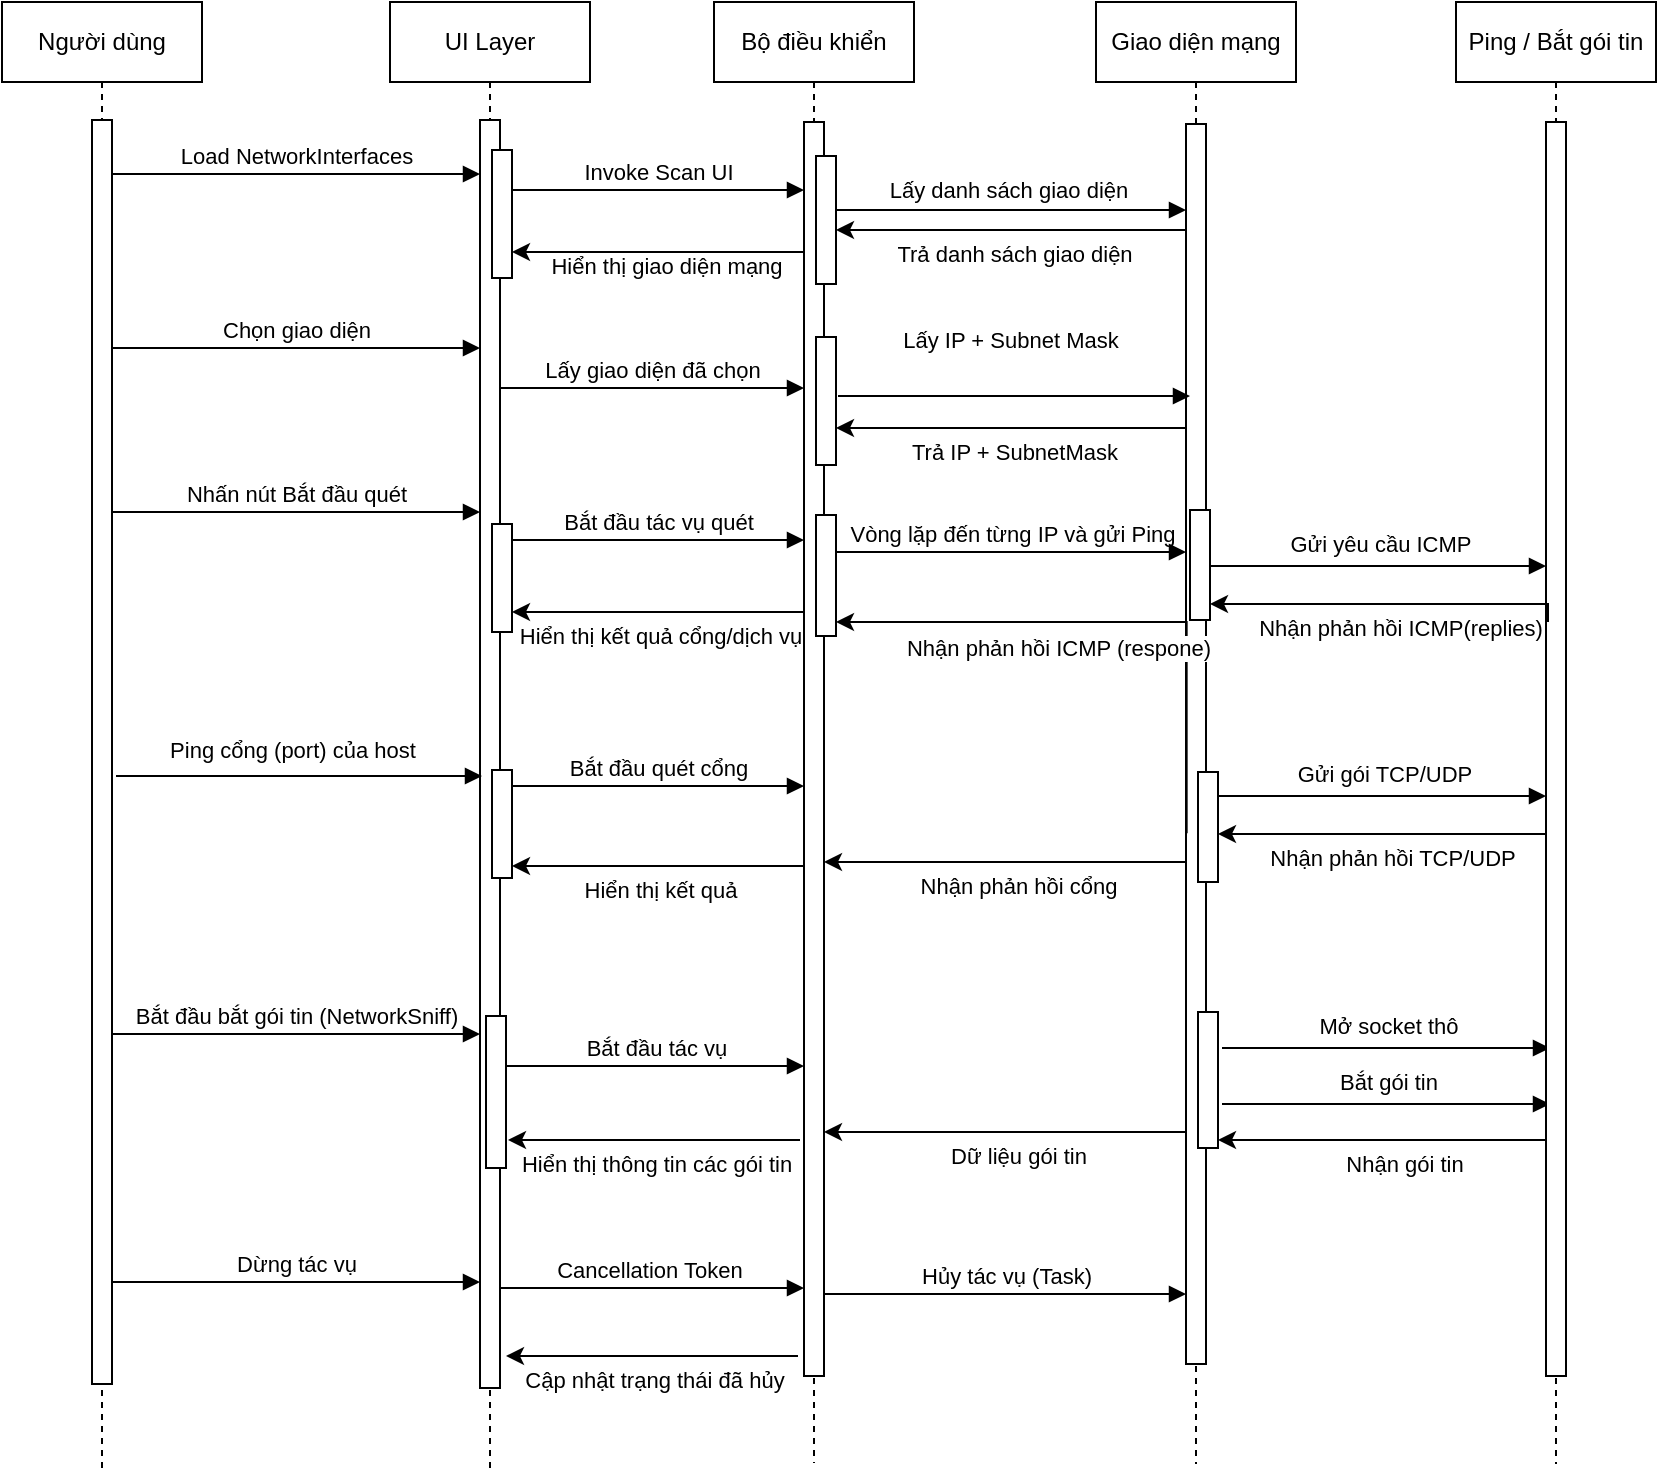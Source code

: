<mxfile version="24.8.4">
  <diagram name="Page-1" id="2YBvvXClWsGukQMizWep">
    <mxGraphModel dx="1609" dy="777" grid="0" gridSize="10" guides="1" tooltips="1" connect="1" arrows="1" fold="1" page="0" pageScale="1" pageWidth="850" pageHeight="1100" math="0" shadow="0">
      <root>
        <mxCell id="0" />
        <mxCell id="1" parent="0" />
        <mxCell id="aM9ryv3xv72pqoxQDRHE-1" value="Người dùng" style="shape=umlLifeline;perimeter=lifelinePerimeter;whiteSpace=wrap;html=1;container=0;dropTarget=0;collapsible=0;recursiveResize=0;outlineConnect=0;portConstraint=eastwest;newEdgeStyle={&quot;edgeStyle&quot;:&quot;elbowEdgeStyle&quot;,&quot;elbow&quot;:&quot;vertical&quot;,&quot;curved&quot;:0,&quot;rounded&quot;:0};" parent="1" vertex="1">
          <mxGeometry x="26" y="34" width="100" height="733" as="geometry" />
        </mxCell>
        <mxCell id="aM9ryv3xv72pqoxQDRHE-2" value="" style="html=1;points=[];perimeter=orthogonalPerimeter;outlineConnect=0;targetShapes=umlLifeline;portConstraint=eastwest;newEdgeStyle={&quot;edgeStyle&quot;:&quot;elbowEdgeStyle&quot;,&quot;elbow&quot;:&quot;vertical&quot;,&quot;curved&quot;:0,&quot;rounded&quot;:0};" parent="aM9ryv3xv72pqoxQDRHE-1" vertex="1">
          <mxGeometry x="45" y="59" width="10" height="632" as="geometry" />
        </mxCell>
        <mxCell id="aM9ryv3xv72pqoxQDRHE-5" value="UI Layer" style="shape=umlLifeline;perimeter=lifelinePerimeter;whiteSpace=wrap;html=1;container=0;dropTarget=0;collapsible=0;recursiveResize=0;outlineConnect=0;portConstraint=eastwest;newEdgeStyle={&quot;edgeStyle&quot;:&quot;elbowEdgeStyle&quot;,&quot;elbow&quot;:&quot;vertical&quot;,&quot;curved&quot;:0,&quot;rounded&quot;:0};" parent="1" vertex="1">
          <mxGeometry x="220" y="34" width="100" height="735" as="geometry" />
        </mxCell>
        <mxCell id="aM9ryv3xv72pqoxQDRHE-6" value="" style="html=1;points=[];perimeter=orthogonalPerimeter;outlineConnect=0;targetShapes=umlLifeline;portConstraint=eastwest;newEdgeStyle={&quot;edgeStyle&quot;:&quot;elbowEdgeStyle&quot;,&quot;elbow&quot;:&quot;vertical&quot;,&quot;curved&quot;:0,&quot;rounded&quot;:0};" parent="aM9ryv3xv72pqoxQDRHE-5" vertex="1">
          <mxGeometry x="45" y="59" width="10" height="634" as="geometry" />
        </mxCell>
        <mxCell id="iuqKPv92NeVDRZBpSyrp-15" value="" style="html=1;points=[];perimeter=orthogonalPerimeter;outlineConnect=0;targetShapes=umlLifeline;portConstraint=eastwest;newEdgeStyle={&quot;edgeStyle&quot;:&quot;elbowEdgeStyle&quot;,&quot;elbow&quot;:&quot;vertical&quot;,&quot;curved&quot;:0,&quot;rounded&quot;:0};" parent="aM9ryv3xv72pqoxQDRHE-5" vertex="1">
          <mxGeometry x="51" y="74" width="10" height="64" as="geometry" />
        </mxCell>
        <mxCell id="Ei_4ni7s7OjqMgfxcry7-41" value="" style="html=1;points=[];perimeter=orthogonalPerimeter;outlineConnect=0;targetShapes=umlLifeline;portConstraint=eastwest;newEdgeStyle={&quot;edgeStyle&quot;:&quot;elbowEdgeStyle&quot;,&quot;elbow&quot;:&quot;vertical&quot;,&quot;curved&quot;:0,&quot;rounded&quot;:0};" vertex="1" parent="aM9ryv3xv72pqoxQDRHE-5">
          <mxGeometry x="51" y="261" width="10" height="54" as="geometry" />
        </mxCell>
        <mxCell id="Ei_4ni7s7OjqMgfxcry7-43" value="" style="html=1;points=[];perimeter=orthogonalPerimeter;outlineConnect=0;targetShapes=umlLifeline;portConstraint=eastwest;newEdgeStyle={&quot;edgeStyle&quot;:&quot;elbowEdgeStyle&quot;,&quot;elbow&quot;:&quot;vertical&quot;,&quot;curved&quot;:0,&quot;rounded&quot;:0};" vertex="1" parent="aM9ryv3xv72pqoxQDRHE-5">
          <mxGeometry x="48" y="507" width="10" height="76" as="geometry" />
        </mxCell>
        <mxCell id="Ei_4ni7s7OjqMgfxcry7-42" value="" style="html=1;points=[];perimeter=orthogonalPerimeter;outlineConnect=0;targetShapes=umlLifeline;portConstraint=eastwest;newEdgeStyle={&quot;edgeStyle&quot;:&quot;elbowEdgeStyle&quot;,&quot;elbow&quot;:&quot;vertical&quot;,&quot;curved&quot;:0,&quot;rounded&quot;:0};" vertex="1" parent="aM9ryv3xv72pqoxQDRHE-5">
          <mxGeometry x="51" y="384" width="10" height="54" as="geometry" />
        </mxCell>
        <mxCell id="Ei_4ni7s7OjqMgfxcry7-28" value="Bắt đầu quét cổng" style="html=1;verticalAlign=bottom;endArrow=block;edgeStyle=elbowEdgeStyle;elbow=vertical;curved=0;rounded=0;" edge="1" parent="aM9ryv3xv72pqoxQDRHE-5" source="Ei_4ni7s7OjqMgfxcry7-42">
          <mxGeometry relative="1" as="geometry">
            <mxPoint x="55" y="276" as="sourcePoint" />
            <Array as="points">
              <mxPoint x="168" y="392" />
              <mxPoint x="136" y="387" />
              <mxPoint x="151" y="276" />
              <mxPoint x="133" y="207" />
              <mxPoint x="108" y="108" />
            </Array>
            <mxPoint x="207" y="392" as="targetPoint" />
          </mxGeometry>
        </mxCell>
        <mxCell id="Ei_4ni7s7OjqMgfxcry7-38" value="" style="edgeStyle=elbowEdgeStyle;rounded=0;orthogonalLoop=1;jettySize=auto;html=1;elbow=vertical;curved=0;" edge="1" parent="aM9ryv3xv72pqoxQDRHE-5" target="Ei_4ni7s7OjqMgfxcry7-42">
          <mxGeometry relative="1" as="geometry">
            <mxPoint x="207" y="432" as="sourcePoint" />
            <mxPoint x="57" y="437" as="targetPoint" />
            <Array as="points">
              <mxPoint x="153" y="432" />
              <mxPoint x="116" y="458" />
              <mxPoint x="65" y="465" />
            </Array>
          </mxGeometry>
        </mxCell>
        <mxCell id="Ei_4ni7s7OjqMgfxcry7-39" value="Hiển thị kết quả" style="edgeLabel;html=1;align=center;verticalAlign=middle;resizable=0;points=[];" vertex="1" connectable="0" parent="Ei_4ni7s7OjqMgfxcry7-38">
          <mxGeometry x="-0.064" y="2" relative="1" as="geometry">
            <mxPoint x="-4" y="10" as="offset" />
          </mxGeometry>
        </mxCell>
        <mxCell id="aM9ryv3xv72pqoxQDRHE-7" value="Load NetworkInterfaces" style="html=1;verticalAlign=bottom;endArrow=block;edgeStyle=elbowEdgeStyle;elbow=vertical;curved=0;rounded=0;" parent="1" source="aM9ryv3xv72pqoxQDRHE-2" target="aM9ryv3xv72pqoxQDRHE-6" edge="1">
          <mxGeometry relative="1" as="geometry">
            <mxPoint x="195" y="130" as="sourcePoint" />
            <Array as="points">
              <mxPoint x="180" y="120" />
            </Array>
          </mxGeometry>
        </mxCell>
        <mxCell id="iuqKPv92NeVDRZBpSyrp-1" value="Bộ điều khiển" style="shape=umlLifeline;perimeter=lifelinePerimeter;whiteSpace=wrap;html=1;container=0;dropTarget=0;collapsible=0;recursiveResize=0;outlineConnect=0;portConstraint=eastwest;newEdgeStyle={&quot;edgeStyle&quot;:&quot;elbowEdgeStyle&quot;,&quot;elbow&quot;:&quot;vertical&quot;,&quot;curved&quot;:0,&quot;rounded&quot;:0};" parent="1" vertex="1">
          <mxGeometry x="382" y="34" width="100" height="730.5" as="geometry" />
        </mxCell>
        <mxCell id="iuqKPv92NeVDRZBpSyrp-2" value="" style="html=1;points=[];perimeter=orthogonalPerimeter;outlineConnect=0;targetShapes=umlLifeline;portConstraint=eastwest;newEdgeStyle={&quot;edgeStyle&quot;:&quot;elbowEdgeStyle&quot;,&quot;elbow&quot;:&quot;vertical&quot;,&quot;curved&quot;:0,&quot;rounded&quot;:0};" parent="iuqKPv92NeVDRZBpSyrp-1" vertex="1">
          <mxGeometry x="45" y="60" width="10" height="627" as="geometry" />
        </mxCell>
        <mxCell id="iuqKPv92NeVDRZBpSyrp-16" value="" style="html=1;points=[];perimeter=orthogonalPerimeter;outlineConnect=0;targetShapes=umlLifeline;portConstraint=eastwest;newEdgeStyle={&quot;edgeStyle&quot;:&quot;elbowEdgeStyle&quot;,&quot;elbow&quot;:&quot;vertical&quot;,&quot;curved&quot;:0,&quot;rounded&quot;:0};" parent="iuqKPv92NeVDRZBpSyrp-1" vertex="1">
          <mxGeometry x="51" y="77" width="10" height="64" as="geometry" />
        </mxCell>
        <mxCell id="iuqKPv92NeVDRZBpSyrp-26" value="" style="html=1;points=[];perimeter=orthogonalPerimeter;outlineConnect=0;targetShapes=umlLifeline;portConstraint=eastwest;newEdgeStyle={&quot;edgeStyle&quot;:&quot;elbowEdgeStyle&quot;,&quot;elbow&quot;:&quot;vertical&quot;,&quot;curved&quot;:0,&quot;rounded&quot;:0};" parent="iuqKPv92NeVDRZBpSyrp-1" vertex="1">
          <mxGeometry x="51" y="167.5" width="10" height="64" as="geometry" />
        </mxCell>
        <mxCell id="Ei_4ni7s7OjqMgfxcry7-27" value="" style="html=1;points=[];perimeter=orthogonalPerimeter;outlineConnect=0;targetShapes=umlLifeline;portConstraint=eastwest;newEdgeStyle={&quot;edgeStyle&quot;:&quot;elbowEdgeStyle&quot;,&quot;elbow&quot;:&quot;vertical&quot;,&quot;curved&quot;:0,&quot;rounded&quot;:0};" vertex="1" parent="iuqKPv92NeVDRZBpSyrp-1">
          <mxGeometry x="51" y="256.5" width="10" height="60.5" as="geometry" />
        </mxCell>
        <mxCell id="iuqKPv92NeVDRZBpSyrp-10" value="" style="edgeStyle=elbowEdgeStyle;rounded=0;orthogonalLoop=1;jettySize=auto;html=1;elbow=vertical;curved=0;" parent="1" source="iuqKPv92NeVDRZBpSyrp-4" target="iuqKPv92NeVDRZBpSyrp-16" edge="1">
          <mxGeometry relative="1" as="geometry">
            <mxPoint x="575.5" y="155" as="sourcePoint" />
            <mxPoint x="441" y="153" as="targetPoint" />
            <Array as="points">
              <mxPoint x="498" y="148" />
              <mxPoint x="447" y="155" />
            </Array>
          </mxGeometry>
        </mxCell>
        <mxCell id="iuqKPv92NeVDRZBpSyrp-11" value="Trả danh sách giao diện" style="edgeLabel;html=1;align=center;verticalAlign=middle;resizable=0;points=[];" parent="iuqKPv92NeVDRZBpSyrp-10" vertex="1" connectable="0">
          <mxGeometry x="-0.064" y="2" relative="1" as="geometry">
            <mxPoint x="-4" y="10" as="offset" />
          </mxGeometry>
        </mxCell>
        <mxCell id="iuqKPv92NeVDRZBpSyrp-14" value="Hiển thị giao diện mạng" style="edgeLabel;html=1;align=center;verticalAlign=middle;resizable=0;points=[];" parent="iuqKPv92NeVDRZBpSyrp-10" vertex="1" connectable="0">
          <mxGeometry x="-0.064" y="2" relative="1" as="geometry">
            <mxPoint x="-178" y="16" as="offset" />
          </mxGeometry>
        </mxCell>
        <mxCell id="iuqKPv92NeVDRZBpSyrp-3" value="Giao diện mạng" style="shape=umlLifeline;perimeter=lifelinePerimeter;whiteSpace=wrap;html=1;container=0;dropTarget=0;collapsible=0;recursiveResize=0;outlineConnect=0;portConstraint=eastwest;newEdgeStyle={&quot;edgeStyle&quot;:&quot;elbowEdgeStyle&quot;,&quot;elbow&quot;:&quot;vertical&quot;,&quot;curved&quot;:0,&quot;rounded&quot;:0};" parent="1" vertex="1">
          <mxGeometry x="573" y="34" width="100" height="731" as="geometry" />
        </mxCell>
        <mxCell id="iuqKPv92NeVDRZBpSyrp-4" value="" style="html=1;points=[];perimeter=orthogonalPerimeter;outlineConnect=0;targetShapes=umlLifeline;portConstraint=eastwest;newEdgeStyle={&quot;edgeStyle&quot;:&quot;elbowEdgeStyle&quot;,&quot;elbow&quot;:&quot;vertical&quot;,&quot;curved&quot;:0,&quot;rounded&quot;:0};" parent="iuqKPv92NeVDRZBpSyrp-3" vertex="1">
          <mxGeometry x="45" y="61" width="10" height="620" as="geometry" />
        </mxCell>
        <mxCell id="Ei_4ni7s7OjqMgfxcry7-10" value="" style="html=1;points=[];perimeter=orthogonalPerimeter;outlineConnect=0;targetShapes=umlLifeline;portConstraint=eastwest;newEdgeStyle={&quot;edgeStyle&quot;:&quot;elbowEdgeStyle&quot;,&quot;elbow&quot;:&quot;vertical&quot;,&quot;curved&quot;:0,&quot;rounded&quot;:0};" vertex="1" parent="iuqKPv92NeVDRZBpSyrp-3">
          <mxGeometry x="47" y="254" width="10" height="55" as="geometry" />
        </mxCell>
        <mxCell id="Ei_4ni7s7OjqMgfxcry7-50" value="" style="html=1;points=[];perimeter=orthogonalPerimeter;outlineConnect=0;targetShapes=umlLifeline;portConstraint=eastwest;newEdgeStyle={&quot;edgeStyle&quot;:&quot;elbowEdgeStyle&quot;,&quot;elbow&quot;:&quot;vertical&quot;,&quot;curved&quot;:0,&quot;rounded&quot;:0};" vertex="1" parent="iuqKPv92NeVDRZBpSyrp-3">
          <mxGeometry x="51" y="505" width="10" height="68" as="geometry" />
        </mxCell>
        <mxCell id="Ei_4ni7s7OjqMgfxcry7-47" value="Mở socket thô" style="html=1;verticalAlign=bottom;endArrow=block;edgeStyle=elbowEdgeStyle;elbow=vertical;curved=0;rounded=0;" edge="1" parent="iuqKPv92NeVDRZBpSyrp-3">
          <mxGeometry x="0.012" y="2" relative="1" as="geometry">
            <mxPoint x="63" y="523" as="sourcePoint" />
            <Array as="points">
              <mxPoint x="99" y="523" />
              <mxPoint x="108" y="535" />
              <mxPoint x="123" y="529" />
              <mxPoint x="226" y="539" />
            </Array>
            <mxPoint x="227" y="523" as="targetPoint" />
            <mxPoint as="offset" />
          </mxGeometry>
        </mxCell>
        <mxCell id="Ei_4ni7s7OjqMgfxcry7-51" value="Bắt gói tin" style="html=1;verticalAlign=bottom;endArrow=block;edgeStyle=elbowEdgeStyle;elbow=vertical;curved=0;rounded=0;" edge="1" parent="iuqKPv92NeVDRZBpSyrp-3">
          <mxGeometry x="0.012" y="2" relative="1" as="geometry">
            <mxPoint x="63" y="551" as="sourcePoint" />
            <Array as="points">
              <mxPoint x="99" y="551" />
              <mxPoint x="108" y="563" />
              <mxPoint x="123" y="557" />
              <mxPoint x="226" y="567" />
            </Array>
            <mxPoint x="227" y="551" as="targetPoint" />
            <mxPoint as="offset" />
          </mxGeometry>
        </mxCell>
        <mxCell id="Ei_4ni7s7OjqMgfxcry7-48" value="" style="edgeStyle=elbowEdgeStyle;rounded=0;orthogonalLoop=1;jettySize=auto;html=1;elbow=vertical;curved=0;" edge="1" target="Ei_4ni7s7OjqMgfxcry7-50" parent="iuqKPv92NeVDRZBpSyrp-3">
          <mxGeometry relative="1" as="geometry">
            <mxPoint x="228" y="561" as="sourcePoint" />
            <mxPoint x="58" y="548" as="targetPoint" />
            <Array as="points">
              <mxPoint x="119" y="569" />
              <mxPoint x="102" y="561" />
              <mxPoint x="96" y="555" />
              <mxPoint x="162" y="570" />
              <mxPoint x="118" y="579" />
              <mxPoint x="67" y="586" />
            </Array>
          </mxGeometry>
        </mxCell>
        <mxCell id="Ei_4ni7s7OjqMgfxcry7-49" value="Nhận gói tin" style="edgeLabel;html=1;align=center;verticalAlign=middle;resizable=0;points=[];" vertex="1" connectable="0" parent="Ei_4ni7s7OjqMgfxcry7-48">
          <mxGeometry x="-0.064" y="2" relative="1" as="geometry">
            <mxPoint y="10" as="offset" />
          </mxGeometry>
        </mxCell>
        <mxCell id="Ei_4ni7s7OjqMgfxcry7-30" value="" style="html=1;points=[];perimeter=orthogonalPerimeter;outlineConnect=0;targetShapes=umlLifeline;portConstraint=eastwest;newEdgeStyle={&quot;edgeStyle&quot;:&quot;elbowEdgeStyle&quot;,&quot;elbow&quot;:&quot;vertical&quot;,&quot;curved&quot;:0,&quot;rounded&quot;:0};" vertex="1" parent="iuqKPv92NeVDRZBpSyrp-3">
          <mxGeometry x="51" y="385" width="10" height="55" as="geometry" />
        </mxCell>
        <mxCell id="iuqKPv92NeVDRZBpSyrp-5" value="Ping / Bắt gói tin" style="shape=umlLifeline;perimeter=lifelinePerimeter;whiteSpace=wrap;html=1;container=0;dropTarget=0;collapsible=0;recursiveResize=0;outlineConnect=0;portConstraint=eastwest;newEdgeStyle={&quot;edgeStyle&quot;:&quot;elbowEdgeStyle&quot;,&quot;elbow&quot;:&quot;vertical&quot;,&quot;curved&quot;:0,&quot;rounded&quot;:0};fillColor=default;" parent="1" vertex="1">
          <mxGeometry x="753" y="34" width="100" height="731" as="geometry" />
        </mxCell>
        <mxCell id="iuqKPv92NeVDRZBpSyrp-6" value="" style="html=1;points=[];perimeter=orthogonalPerimeter;outlineConnect=0;targetShapes=umlLifeline;portConstraint=eastwest;newEdgeStyle={&quot;edgeStyle&quot;:&quot;elbowEdgeStyle&quot;,&quot;elbow&quot;:&quot;vertical&quot;,&quot;curved&quot;:0,&quot;rounded&quot;:0};" parent="iuqKPv92NeVDRZBpSyrp-5" vertex="1">
          <mxGeometry x="45" y="60" width="10" height="627" as="geometry" />
        </mxCell>
        <mxCell id="iuqKPv92NeVDRZBpSyrp-7" value="Invoke Scan UI" style="html=1;verticalAlign=bottom;endArrow=block;edgeStyle=elbowEdgeStyle;elbow=vertical;curved=0;rounded=0;" parent="1" source="iuqKPv92NeVDRZBpSyrp-15" target="iuqKPv92NeVDRZBpSyrp-2" edge="1">
          <mxGeometry relative="1" as="geometry">
            <mxPoint x="274" y="128" as="sourcePoint" />
            <Array as="points">
              <mxPoint x="324" y="128" />
              <mxPoint x="336" y="135" />
            </Array>
            <mxPoint x="419" y="128" as="targetPoint" />
          </mxGeometry>
        </mxCell>
        <mxCell id="iuqKPv92NeVDRZBpSyrp-9" value="Lấy danh sách giao diện" style="html=1;verticalAlign=bottom;endArrow=block;edgeStyle=elbowEdgeStyle;elbow=vertical;curved=0;rounded=0;" parent="1" source="iuqKPv92NeVDRZBpSyrp-16" target="iuqKPv92NeVDRZBpSyrp-4" edge="1">
          <mxGeometry x="-0.018" y="1" relative="1" as="geometry">
            <mxPoint x="433" y="142" as="sourcePoint" />
            <Array as="points">
              <mxPoint x="487" y="138" />
              <mxPoint x="502" y="132" />
              <mxPoint x="605" y="142" />
            </Array>
            <mxPoint x="601" y="141" as="targetPoint" />
            <mxPoint as="offset" />
          </mxGeometry>
        </mxCell>
        <mxCell id="iuqKPv92NeVDRZBpSyrp-13" value="" style="edgeStyle=elbowEdgeStyle;rounded=0;orthogonalLoop=1;jettySize=auto;html=1;elbow=vertical;curved=0;" parent="1" source="iuqKPv92NeVDRZBpSyrp-2" target="iuqKPv92NeVDRZBpSyrp-15" edge="1">
          <mxGeometry relative="1" as="geometry">
            <Array as="points">
              <mxPoint x="375" y="159" />
            </Array>
          </mxGeometry>
        </mxCell>
        <mxCell id="iuqKPv92NeVDRZBpSyrp-19" value="Chọn giao diện" style="html=1;verticalAlign=bottom;endArrow=block;edgeStyle=elbowEdgeStyle;elbow=vertical;curved=0;rounded=0;" parent="1" source="aM9ryv3xv72pqoxQDRHE-2" target="aM9ryv3xv72pqoxQDRHE-6" edge="1">
          <mxGeometry relative="1" as="geometry">
            <mxPoint x="108" y="120" as="sourcePoint" />
            <Array as="points">
              <mxPoint x="201" y="207" />
              <mxPoint x="205" y="219" />
              <mxPoint x="180" y="120" />
            </Array>
            <mxPoint x="265" y="120" as="targetPoint" />
          </mxGeometry>
        </mxCell>
        <mxCell id="iuqKPv92NeVDRZBpSyrp-25" value="Lấy giao diện đã chọn" style="html=1;verticalAlign=bottom;endArrow=block;edgeStyle=elbowEdgeStyle;elbow=vertical;curved=0;rounded=0;" parent="1" source="aM9ryv3xv72pqoxQDRHE-6" target="iuqKPv92NeVDRZBpSyrp-2" edge="1">
          <mxGeometry relative="1" as="geometry">
            <mxPoint x="256" y="234" as="sourcePoint" />
            <Array as="points">
              <mxPoint x="382" y="227" />
              <mxPoint x="353" y="234" />
              <mxPoint x="328" y="135" />
            </Array>
            <mxPoint x="413" y="234" as="targetPoint" />
          </mxGeometry>
        </mxCell>
        <mxCell id="iuqKPv92NeVDRZBpSyrp-27" value="" style="html=1;verticalAlign=bottom;endArrow=block;edgeStyle=elbowEdgeStyle;elbow=vertical;curved=0;rounded=0;" parent="1" edge="1">
          <mxGeometry x="-0.018" y="1" relative="1" as="geometry">
            <mxPoint x="444" y="231" as="sourcePoint" />
            <Array as="points">
              <mxPoint x="522" y="231" />
              <mxPoint x="489" y="254" />
              <mxPoint x="504" y="248" />
              <mxPoint x="607" y="258" />
            </Array>
            <mxPoint x="620" y="231" as="targetPoint" />
            <mxPoint as="offset" />
          </mxGeometry>
        </mxCell>
        <mxCell id="iuqKPv92NeVDRZBpSyrp-28" value="" style="edgeStyle=elbowEdgeStyle;rounded=0;orthogonalLoop=1;jettySize=auto;html=1;elbow=vertical;curved=0;" parent="1" source="iuqKPv92NeVDRZBpSyrp-4" target="iuqKPv92NeVDRZBpSyrp-26" edge="1">
          <mxGeometry relative="1" as="geometry">
            <mxPoint x="601" y="257" as="sourcePoint" />
            <mxPoint x="438" y="257" as="targetPoint" />
            <Array as="points">
              <mxPoint x="543" y="247" />
              <mxPoint x="499" y="257" />
              <mxPoint x="448" y="264" />
            </Array>
          </mxGeometry>
        </mxCell>
        <mxCell id="iuqKPv92NeVDRZBpSyrp-29" value="Trả IP + SubnetMask" style="edgeLabel;html=1;align=center;verticalAlign=middle;resizable=0;points=[];" parent="iuqKPv92NeVDRZBpSyrp-28" vertex="1" connectable="0">
          <mxGeometry x="-0.064" y="2" relative="1" as="geometry">
            <mxPoint x="-4" y="10" as="offset" />
          </mxGeometry>
        </mxCell>
        <mxCell id="iuqKPv92NeVDRZBpSyrp-33" value="Lấy IP + Subnet Mask" style="edgeLabel;html=1;align=center;verticalAlign=middle;resizable=0;points=[];" parent="iuqKPv92NeVDRZBpSyrp-28" vertex="1" connectable="0">
          <mxGeometry x="-0.064" y="2" relative="1" as="geometry">
            <mxPoint x="-6" y="-46" as="offset" />
          </mxGeometry>
        </mxCell>
        <mxCell id="Ei_4ni7s7OjqMgfxcry7-5" value="Vòng lặp đến từng IP và gửi Ping" style="edgeLabel;html=1;align=center;verticalAlign=middle;resizable=0;points=[];" vertex="1" connectable="0" parent="iuqKPv92NeVDRZBpSyrp-28">
          <mxGeometry x="-0.064" y="2" relative="1" as="geometry">
            <mxPoint x="-5" y="51" as="offset" />
          </mxGeometry>
        </mxCell>
        <mxCell id="iuqKPv92NeVDRZBpSyrp-34" value="Nhấn nút Bắt đầu quét" style="html=1;verticalAlign=bottom;endArrow=block;edgeStyle=elbowEdgeStyle;elbow=vertical;curved=0;rounded=0;" parent="1" source="aM9ryv3xv72pqoxQDRHE-2" target="aM9ryv3xv72pqoxQDRHE-6" edge="1">
          <mxGeometry relative="1" as="geometry">
            <mxPoint x="108" y="219" as="sourcePoint" />
            <Array as="points">
              <mxPoint x="205" y="289" />
              <mxPoint x="205" y="219" />
              <mxPoint x="180" y="120" />
            </Array>
            <mxPoint x="265" y="219" as="targetPoint" />
          </mxGeometry>
        </mxCell>
        <mxCell id="iuqKPv92NeVDRZBpSyrp-35" value="Ping cổng (port) của host" style="html=1;verticalAlign=bottom;endArrow=block;edgeStyle=elbowEdgeStyle;elbow=vertical;curved=0;rounded=0;" parent="1" edge="1">
          <mxGeometry x="-0.038" y="4" relative="1" as="geometry">
            <mxPoint x="83" y="421" as="sourcePoint" />
            <Array as="points">
              <mxPoint x="211" y="421" />
              <mxPoint x="206" y="345" />
              <mxPoint x="206" y="275" />
              <mxPoint x="181" y="176" />
            </Array>
            <mxPoint x="266" y="421" as="targetPoint" />
            <mxPoint as="offset" />
          </mxGeometry>
        </mxCell>
        <mxCell id="iuqKPv92NeVDRZBpSyrp-36" value="Bắt đầu bắt gói tin (NetworkSniff)" style="html=1;verticalAlign=bottom;endArrow=block;edgeStyle=elbowEdgeStyle;elbow=vertical;curved=0;rounded=0;" parent="1" edge="1" target="aM9ryv3xv72pqoxQDRHE-6" source="aM9ryv3xv72pqoxQDRHE-2">
          <mxGeometry x="-0.005" relative="1" as="geometry">
            <mxPoint x="83" y="471" as="sourcePoint" />
            <Array as="points">
              <mxPoint x="182" y="550" />
              <mxPoint x="149" y="537" />
              <mxPoint x="165" y="507" />
              <mxPoint x="218" y="487" />
              <mxPoint x="211" y="395" />
              <mxPoint x="211" y="325" />
              <mxPoint x="186" y="226" />
            </Array>
            <mxPoint x="266.0" y="471" as="targetPoint" />
            <mxPoint as="offset" />
          </mxGeometry>
        </mxCell>
        <mxCell id="iuqKPv92NeVDRZBpSyrp-37" value="Dừng tác vụ" style="html=1;verticalAlign=bottom;endArrow=block;edgeStyle=elbowEdgeStyle;elbow=vertical;curved=0;rounded=0;" parent="1" source="aM9ryv3xv72pqoxQDRHE-2" target="aM9ryv3xv72pqoxQDRHE-6" edge="1">
          <mxGeometry relative="1" as="geometry">
            <mxPoint x="86" y="674" as="sourcePoint" />
            <Array as="points">
              <mxPoint x="195" y="674" />
              <mxPoint x="229" y="632" />
              <mxPoint x="200" y="614" />
              <mxPoint x="217" y="572" />
              <mxPoint x="212" y="496" />
              <mxPoint x="212" y="426" />
              <mxPoint x="187" y="327" />
            </Array>
            <mxPoint x="270" y="674" as="targetPoint" />
          </mxGeometry>
        </mxCell>
        <mxCell id="Ei_4ni7s7OjqMgfxcry7-3" value="Bắt đầu tác vụ quét" style="html=1;verticalAlign=bottom;endArrow=block;edgeStyle=elbowEdgeStyle;elbow=vertical;curved=0;rounded=0;" edge="1" parent="1" source="Ei_4ni7s7OjqMgfxcry7-41" target="iuqKPv92NeVDRZBpSyrp-2">
          <mxGeometry relative="1" as="geometry">
            <mxPoint x="275" y="234" as="sourcePoint" />
            <Array as="points">
              <mxPoint x="371" y="303" />
              <mxPoint x="353" y="234" />
              <mxPoint x="328" y="135" />
            </Array>
            <mxPoint x="421" y="234" as="targetPoint" />
          </mxGeometry>
        </mxCell>
        <mxCell id="Ei_4ni7s7OjqMgfxcry7-4" value="" style="html=1;verticalAlign=bottom;endArrow=block;edgeStyle=elbowEdgeStyle;elbow=vertical;curved=0;rounded=0;" edge="1" parent="1" source="Ei_4ni7s7OjqMgfxcry7-27" target="iuqKPv92NeVDRZBpSyrp-4">
          <mxGeometry x="-0.018" y="1" relative="1" as="geometry">
            <mxPoint x="437" y="247" as="sourcePoint" />
            <Array as="points">
              <mxPoint x="528" y="309" />
              <mxPoint x="534" y="313" />
              <mxPoint x="543" y="315" />
              <mxPoint x="488" y="247" />
              <mxPoint x="503" y="241" />
              <mxPoint x="606" y="251" />
            </Array>
            <mxPoint x="600" y="247" as="targetPoint" />
            <mxPoint as="offset" />
          </mxGeometry>
        </mxCell>
        <mxCell id="Ei_4ni7s7OjqMgfxcry7-6" value="Gửi yêu cầu ICMP" style="html=1;verticalAlign=bottom;endArrow=block;edgeStyle=elbowEdgeStyle;elbow=vertical;curved=0;rounded=0;" edge="1" parent="1" source="Ei_4ni7s7OjqMgfxcry7-10" target="iuqKPv92NeVDRZBpSyrp-6">
          <mxGeometry x="0.012" y="2" relative="1" as="geometry">
            <mxPoint x="629" y="328" as="sourcePoint" />
            <Array as="points">
              <mxPoint x="667" y="316" />
              <mxPoint x="676" y="328" />
              <mxPoint x="691" y="322" />
              <mxPoint x="794" y="332" />
            </Array>
            <mxPoint x="799" y="328" as="targetPoint" />
            <mxPoint as="offset" />
          </mxGeometry>
        </mxCell>
        <mxCell id="Ei_4ni7s7OjqMgfxcry7-7" value="" style="edgeStyle=elbowEdgeStyle;rounded=0;orthogonalLoop=1;jettySize=auto;html=1;elbow=vertical;curved=0;" edge="1" parent="1" target="Ei_4ni7s7OjqMgfxcry7-10">
          <mxGeometry relative="1" as="geometry">
            <mxPoint x="799" y="344" as="sourcePoint" />
            <mxPoint x="629" y="344" as="targetPoint" />
            <Array as="points">
              <mxPoint x="669" y="335" />
              <mxPoint x="663" y="329" />
              <mxPoint x="729" y="344" />
              <mxPoint x="685" y="353" />
              <mxPoint x="634" y="360" />
            </Array>
          </mxGeometry>
        </mxCell>
        <mxCell id="Ei_4ni7s7OjqMgfxcry7-8" value="Nhận phản hồi ICMP(replies)" style="edgeLabel;html=1;align=center;verticalAlign=middle;resizable=0;points=[];" vertex="1" connectable="0" parent="Ei_4ni7s7OjqMgfxcry7-7">
          <mxGeometry x="-0.064" y="2" relative="1" as="geometry">
            <mxPoint y="10" as="offset" />
          </mxGeometry>
        </mxCell>
        <mxCell id="Ei_4ni7s7OjqMgfxcry7-15" value="" style="edgeStyle=elbowEdgeStyle;rounded=0;orthogonalLoop=1;jettySize=auto;html=1;elbow=vertical;curved=0;exitX=0.033;exitY=0.572;exitDx=0;exitDy=0;exitPerimeter=0;" edge="1" parent="1" source="iuqKPv92NeVDRZBpSyrp-4" target="Ei_4ni7s7OjqMgfxcry7-27">
          <mxGeometry relative="1" as="geometry">
            <mxPoint x="618" y="334" as="sourcePoint" />
            <mxPoint x="436" y="334" as="targetPoint" />
            <Array as="points">
              <mxPoint x="541" y="344" />
              <mxPoint x="473" y="334" />
              <mxPoint x="497" y="341" />
              <mxPoint x="446" y="348" />
            </Array>
          </mxGeometry>
        </mxCell>
        <mxCell id="Ei_4ni7s7OjqMgfxcry7-16" value="Nhận phản hồi ICMP (respone)" style="edgeLabel;html=1;align=center;verticalAlign=middle;resizable=0;points=[];" vertex="1" connectable="0" parent="Ei_4ni7s7OjqMgfxcry7-15">
          <mxGeometry x="-0.064" y="2" relative="1" as="geometry">
            <mxPoint x="-39" y="11" as="offset" />
          </mxGeometry>
        </mxCell>
        <mxCell id="Ei_4ni7s7OjqMgfxcry7-19" value="" style="edgeStyle=elbowEdgeStyle;rounded=0;orthogonalLoop=1;jettySize=auto;html=1;elbow=vertical;curved=0;" edge="1" parent="1" source="iuqKPv92NeVDRZBpSyrp-2" target="Ei_4ni7s7OjqMgfxcry7-41">
          <mxGeometry relative="1" as="geometry">
            <mxPoint x="455" y="360" as="sourcePoint" />
            <mxPoint x="273" y="360" as="targetPoint" />
            <Array as="points">
              <mxPoint x="364" y="339" />
              <mxPoint x="334" y="360" />
              <mxPoint x="283" y="367" />
            </Array>
          </mxGeometry>
        </mxCell>
        <mxCell id="Ei_4ni7s7OjqMgfxcry7-20" value="Hiển thị kết quả cổng/dịch vụ" style="edgeLabel;html=1;align=center;verticalAlign=middle;resizable=0;points=[];" vertex="1" connectable="0" parent="Ei_4ni7s7OjqMgfxcry7-19">
          <mxGeometry x="-0.064" y="2" relative="1" as="geometry">
            <mxPoint x="-4" y="10" as="offset" />
          </mxGeometry>
        </mxCell>
        <mxCell id="Ei_4ni7s7OjqMgfxcry7-31" value="" style="edgeStyle=elbowEdgeStyle;rounded=0;orthogonalLoop=1;jettySize=auto;html=1;elbow=vertical;curved=0;" edge="1" target="Ei_4ni7s7OjqMgfxcry7-30" parent="1" source="iuqKPv92NeVDRZBpSyrp-6">
          <mxGeometry relative="1" as="geometry">
            <mxPoint x="803" y="459" as="sourcePoint" />
            <mxPoint x="633" y="459" as="targetPoint" />
            <Array as="points">
              <mxPoint x="673" y="450" />
              <mxPoint x="667" y="444" />
              <mxPoint x="733" y="459" />
              <mxPoint x="689" y="468" />
              <mxPoint x="638" y="475" />
            </Array>
          </mxGeometry>
        </mxCell>
        <mxCell id="Ei_4ni7s7OjqMgfxcry7-32" value="Nhận phản hồi TCP/UDP" style="edgeLabel;html=1;align=center;verticalAlign=middle;resizable=0;points=[];" vertex="1" connectable="0" parent="Ei_4ni7s7OjqMgfxcry7-31">
          <mxGeometry x="-0.064" y="2" relative="1" as="geometry">
            <mxPoint y="10" as="offset" />
          </mxGeometry>
        </mxCell>
        <mxCell id="Ei_4ni7s7OjqMgfxcry7-33" value="Gửi gói TCP/UDP" style="html=1;verticalAlign=bottom;endArrow=block;edgeStyle=elbowEdgeStyle;elbow=vertical;curved=0;rounded=0;" edge="1" source="Ei_4ni7s7OjqMgfxcry7-30" parent="1" target="iuqKPv92NeVDRZBpSyrp-6">
          <mxGeometry x="0.012" y="2" relative="1" as="geometry">
            <mxPoint x="633" y="443" as="sourcePoint" />
            <Array as="points">
              <mxPoint x="671" y="431" />
              <mxPoint x="680" y="443" />
              <mxPoint x="695" y="437" />
              <mxPoint x="798" y="447" />
            </Array>
            <mxPoint x="803" y="431" as="targetPoint" />
            <mxPoint as="offset" />
          </mxGeometry>
        </mxCell>
        <mxCell id="Ei_4ni7s7OjqMgfxcry7-36" value="" style="edgeStyle=elbowEdgeStyle;rounded=0;orthogonalLoop=1;jettySize=auto;html=1;elbow=vertical;curved=0;" edge="1" parent="1">
          <mxGeometry relative="1" as="geometry">
            <mxPoint x="618" y="464" as="sourcePoint" />
            <mxPoint x="437" y="464" as="targetPoint" />
            <Array as="points">
              <mxPoint x="480" y="464" />
              <mxPoint x="474" y="458" />
              <mxPoint x="540" y="473" />
              <mxPoint x="496" y="482" />
              <mxPoint x="445" y="489" />
            </Array>
          </mxGeometry>
        </mxCell>
        <mxCell id="Ei_4ni7s7OjqMgfxcry7-37" value="Nhận phản hồi cổng" style="edgeLabel;html=1;align=center;verticalAlign=middle;resizable=0;points=[];" vertex="1" connectable="0" parent="Ei_4ni7s7OjqMgfxcry7-36">
          <mxGeometry x="-0.064" y="2" relative="1" as="geometry">
            <mxPoint y="10" as="offset" />
          </mxGeometry>
        </mxCell>
        <mxCell id="Ei_4ni7s7OjqMgfxcry7-45" value="" style="edgeStyle=elbowEdgeStyle;rounded=0;orthogonalLoop=1;jettySize=auto;html=1;elbow=vertical;curved=0;" edge="1" parent="1">
          <mxGeometry relative="1" as="geometry">
            <mxPoint x="425" y="603" as="sourcePoint" />
            <mxPoint x="279" y="603" as="targetPoint" />
            <Array as="points">
              <mxPoint x="371" y="603" />
              <mxPoint x="334" y="629" />
              <mxPoint x="283" y="636" />
            </Array>
          </mxGeometry>
        </mxCell>
        <mxCell id="Ei_4ni7s7OjqMgfxcry7-46" value="Hiển thị thông tin các gói tin" style="edgeLabel;html=1;align=center;verticalAlign=middle;resizable=0;points=[];" vertex="1" connectable="0" parent="Ei_4ni7s7OjqMgfxcry7-45">
          <mxGeometry x="-0.064" y="2" relative="1" as="geometry">
            <mxPoint x="-4" y="10" as="offset" />
          </mxGeometry>
        </mxCell>
        <mxCell id="Ei_4ni7s7OjqMgfxcry7-52" value="" style="edgeStyle=elbowEdgeStyle;rounded=0;orthogonalLoop=1;jettySize=auto;html=1;elbow=vertical;curved=0;" edge="1" parent="1" source="iuqKPv92NeVDRZBpSyrp-4" target="iuqKPv92NeVDRZBpSyrp-2">
          <mxGeometry relative="1" as="geometry">
            <mxPoint x="618" y="454" as="sourcePoint" />
            <mxPoint x="437" y="454" as="targetPoint" />
            <Array as="points">
              <mxPoint x="536" y="599" />
              <mxPoint x="517" y="557" />
              <mxPoint x="480" y="454" />
              <mxPoint x="474" y="448" />
              <mxPoint x="540" y="463" />
              <mxPoint x="496" y="472" />
              <mxPoint x="445" y="479" />
            </Array>
          </mxGeometry>
        </mxCell>
        <mxCell id="Ei_4ni7s7OjqMgfxcry7-53" value="Dữ liệu gói tin" style="edgeLabel;html=1;align=center;verticalAlign=middle;resizable=0;points=[];" vertex="1" connectable="0" parent="Ei_4ni7s7OjqMgfxcry7-52">
          <mxGeometry x="-0.064" y="2" relative="1" as="geometry">
            <mxPoint y="10" as="offset" />
          </mxGeometry>
        </mxCell>
        <mxCell id="Ei_4ni7s7OjqMgfxcry7-44" value="Bắt đầu tác vụ" style="html=1;verticalAlign=bottom;endArrow=block;edgeStyle=elbowEdgeStyle;elbow=vertical;curved=0;rounded=0;" edge="1" source="Ei_4ni7s7OjqMgfxcry7-43" parent="1" target="iuqKPv92NeVDRZBpSyrp-2">
          <mxGeometry relative="1" as="geometry">
            <mxPoint x="275" y="571" as="sourcePoint" />
            <Array as="points">
              <mxPoint x="372" y="566" />
              <mxPoint x="390" y="541" />
              <mxPoint x="358" y="536" />
              <mxPoint x="373" y="425" />
              <mxPoint x="355" y="356" />
              <mxPoint x="330" y="257" />
            </Array>
            <mxPoint x="429" y="541" as="targetPoint" />
          </mxGeometry>
        </mxCell>
        <mxCell id="Ei_4ni7s7OjqMgfxcry7-55" value="Cancellation Token&amp;nbsp;" style="html=1;verticalAlign=bottom;endArrow=block;edgeStyle=elbowEdgeStyle;elbow=vertical;curved=0;rounded=0;" edge="1" parent="1" source="aM9ryv3xv72pqoxQDRHE-6">
          <mxGeometry relative="1" as="geometry">
            <mxPoint x="278" y="677" as="sourcePoint" />
            <Array as="points">
              <mxPoint x="372" y="677" />
              <mxPoint x="390" y="652" />
              <mxPoint x="358" y="647" />
              <mxPoint x="373" y="536" />
              <mxPoint x="355" y="467" />
              <mxPoint x="330" y="368" />
            </Array>
            <mxPoint x="427" y="677" as="targetPoint" />
          </mxGeometry>
        </mxCell>
        <mxCell id="Ei_4ni7s7OjqMgfxcry7-59" value="Hủy tác vụ (Task)" style="html=1;verticalAlign=bottom;endArrow=block;edgeStyle=elbowEdgeStyle;elbow=vertical;curved=0;rounded=0;" edge="1" parent="1" source="iuqKPv92NeVDRZBpSyrp-2" target="iuqKPv92NeVDRZBpSyrp-4">
          <mxGeometry relative="1" as="geometry">
            <mxPoint x="443" y="676" as="sourcePoint" />
            <Array as="points">
              <mxPoint x="495" y="680" />
              <mxPoint x="540" y="676" />
              <mxPoint x="558" y="651" />
              <mxPoint x="526" y="646" />
              <mxPoint x="541" y="535" />
              <mxPoint x="523" y="466" />
              <mxPoint x="498" y="367" />
            </Array>
            <mxPoint x="595" y="676" as="targetPoint" />
          </mxGeometry>
        </mxCell>
        <mxCell id="Ei_4ni7s7OjqMgfxcry7-60" value="" style="edgeStyle=elbowEdgeStyle;rounded=0;orthogonalLoop=1;jettySize=auto;html=1;elbow=vertical;curved=0;" edge="1" parent="1">
          <mxGeometry relative="1" as="geometry">
            <mxPoint x="424" y="711" as="sourcePoint" />
            <mxPoint x="278" y="711" as="targetPoint" />
            <Array as="points">
              <mxPoint x="370" y="711" />
              <mxPoint x="333" y="737" />
              <mxPoint x="282" y="744" />
            </Array>
          </mxGeometry>
        </mxCell>
        <mxCell id="Ei_4ni7s7OjqMgfxcry7-61" value="Cập nhật trạng thái đã hủy" style="edgeLabel;html=1;align=center;verticalAlign=middle;resizable=0;points=[];" vertex="1" connectable="0" parent="Ei_4ni7s7OjqMgfxcry7-60">
          <mxGeometry x="-0.064" y="2" relative="1" as="geometry">
            <mxPoint x="-4" y="10" as="offset" />
          </mxGeometry>
        </mxCell>
      </root>
    </mxGraphModel>
  </diagram>
</mxfile>
